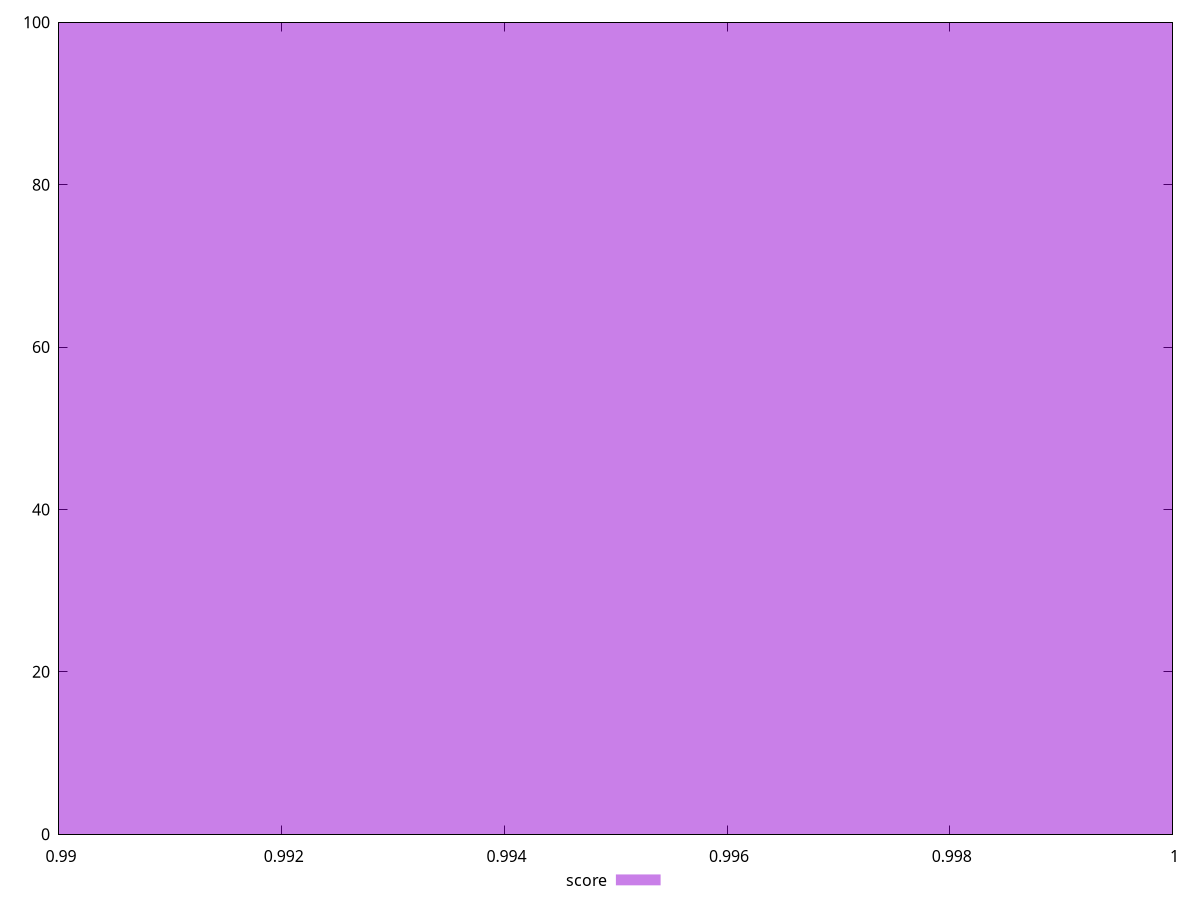 reset

$score <<EOF
1 100
EOF

set key outside below
set boxwidth 0.1
set xrange [0.99:1]
set yrange [0:100]
set trange [0:100]
set style fill transparent solid 0.5 noborder
set terminal svg size 640, 490 enhanced background rgb 'white'
set output "report_00019_2021-02-10T18-14-37.922Z//total-blocking-time/samples/pages+cached+noadtech/score/histogram.svg"

plot $score title "score" with boxes

reset
